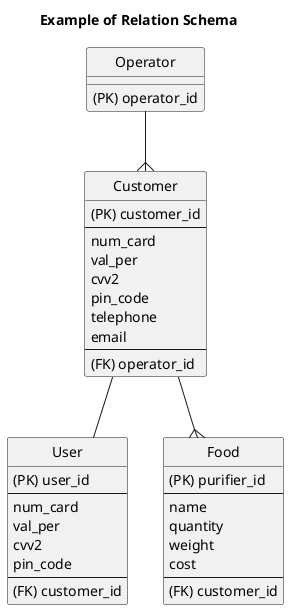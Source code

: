 @startuml
title Example of Relation Schema

hide circle

entity "User" as us {
    (PK) user_id
    --
    num_card
    val_per
    cvv2
    pin_code
    --
    (FK) customer_id
}

entity "Operator" as op {
    (PK) operator_id
}

entity "Customer" as cus {
    (PK) customer_id
    --
    num_card
    val_per
    cvv2
    pin_code
    telephone
    email
    --
    (FK) operator_id
}

entity "Food" as fo {
    (PK) purifier_id
    --
    name
    quantity
    weight
    cost
    --
    (FK) customer_id
}

op --{ cus
cus -- us
cus --{ fo
@enduml
